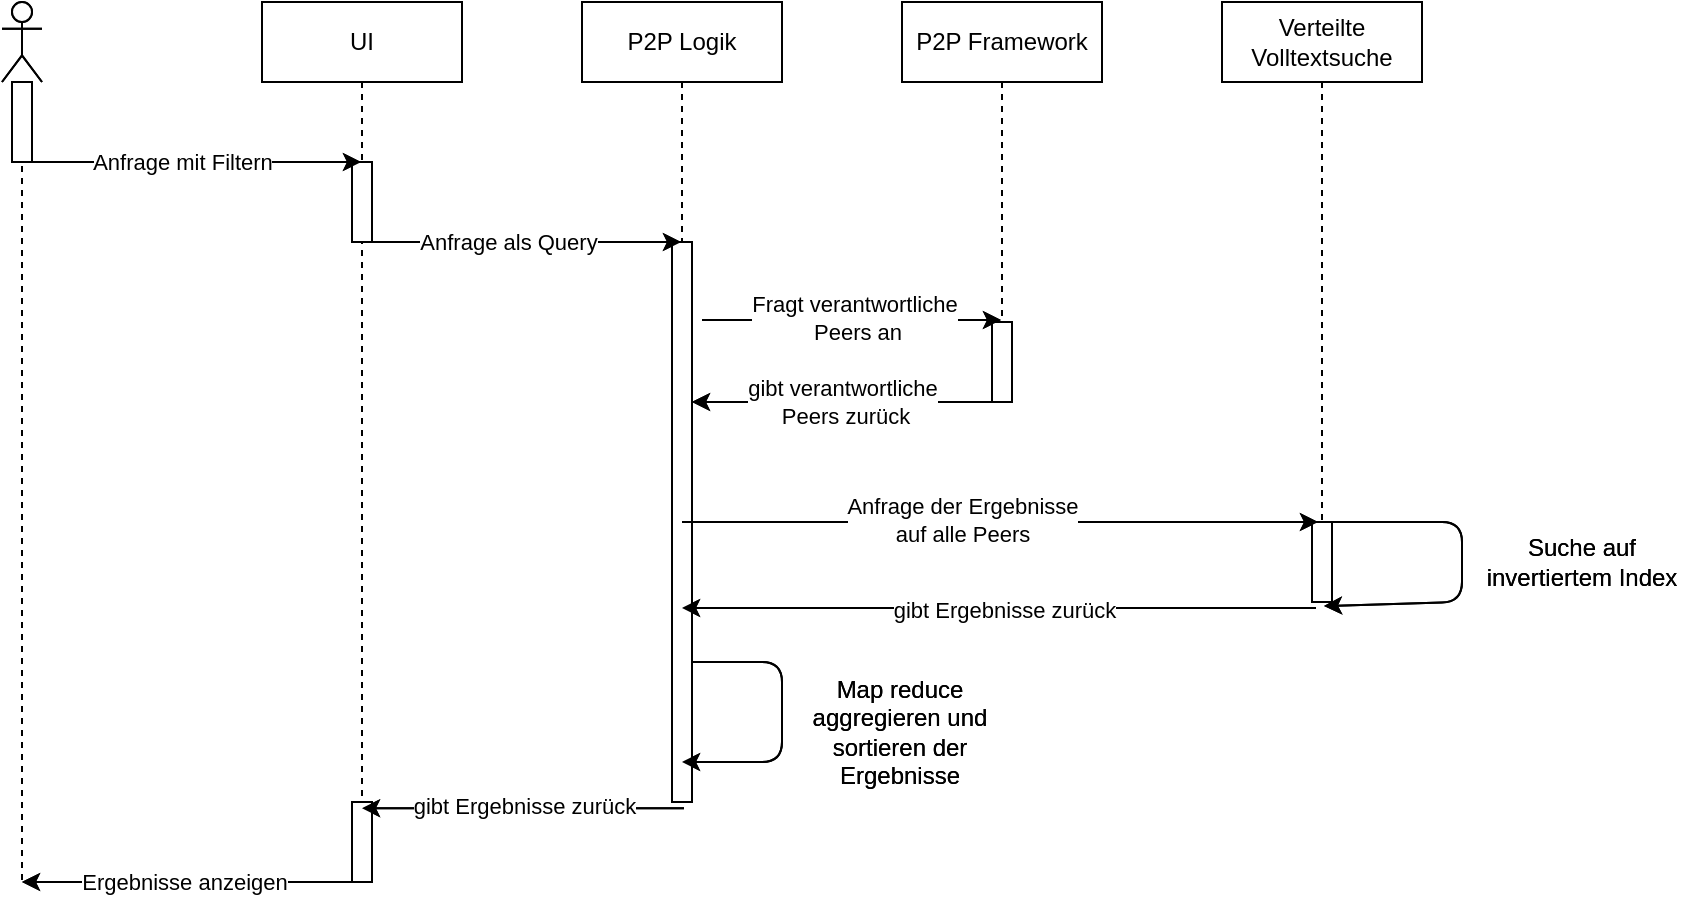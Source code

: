 <mxfile version="14.6.6" type="github">
  <diagram id="n43ftpo8LZHwObjhhmLp" name="Page-1">
    <mxGraphModel dx="1422" dy="762" grid="1" gridSize="10" guides="1" tooltips="1" connect="1" arrows="1" fold="1" page="1" pageScale="1" pageWidth="827" pageHeight="1169" math="0" shadow="0">
      <root>
        <mxCell id="0" />
        <mxCell id="1" parent="0" />
        <mxCell id="6v9MxklC4xXUhLUr_cnv-1" value="" style="shape=umlLifeline;participant=umlActor;perimeter=lifelinePerimeter;whiteSpace=wrap;html=1;container=1;collapsible=0;recursiveResize=0;verticalAlign=top;spacingTop=36;outlineConnect=0;" parent="1" vertex="1">
          <mxGeometry x="30" y="80" width="20" height="440" as="geometry" />
        </mxCell>
        <mxCell id="6v9MxklC4xXUhLUr_cnv-17" value="" style="html=1;points=[];perimeter=orthogonalPerimeter;" parent="6v9MxklC4xXUhLUr_cnv-1" vertex="1">
          <mxGeometry x="5" y="40" width="10" height="40" as="geometry" />
        </mxCell>
        <mxCell id="6v9MxklC4xXUhLUr_cnv-4" value="UI" style="shape=umlLifeline;perimeter=lifelinePerimeter;whiteSpace=wrap;html=1;container=1;collapsible=0;recursiveResize=0;outlineConnect=0;" parent="1" vertex="1">
          <mxGeometry x="160" y="80" width="100" height="440" as="geometry" />
        </mxCell>
        <mxCell id="6v9MxklC4xXUhLUr_cnv-11" value="" style="html=1;points=[];perimeter=orthogonalPerimeter;" parent="6v9MxklC4xXUhLUr_cnv-4" vertex="1">
          <mxGeometry x="45" y="80" width="10" height="40" as="geometry" />
        </mxCell>
        <mxCell id="6v9MxklC4xXUhLUr_cnv-35" value="" style="html=1;points=[];perimeter=orthogonalPerimeter;" parent="6v9MxklC4xXUhLUr_cnv-4" vertex="1">
          <mxGeometry x="45" y="400" width="10" height="40" as="geometry" />
        </mxCell>
        <mxCell id="6v9MxklC4xXUhLUr_cnv-5" value="P2P Logik" style="shape=umlLifeline;perimeter=lifelinePerimeter;whiteSpace=wrap;html=1;container=1;collapsible=0;recursiveResize=0;outlineConnect=0;" parent="1" vertex="1">
          <mxGeometry x="320" y="80" width="100" height="400" as="geometry" />
        </mxCell>
        <mxCell id="6v9MxklC4xXUhLUr_cnv-15" value="" style="html=1;points=[];perimeter=orthogonalPerimeter;" parent="6v9MxklC4xXUhLUr_cnv-5" vertex="1">
          <mxGeometry x="45" y="120" width="10" height="280" as="geometry" />
        </mxCell>
        <mxCell id="6v9MxklC4xXUhLUr_cnv-30" value="" style="endArrow=classic;html=1;" parent="6v9MxklC4xXUhLUr_cnv-5" source="6v9MxklC4xXUhLUr_cnv-15" target="6v9MxklC4xXUhLUr_cnv-5" edge="1">
          <mxGeometry width="50" height="50" relative="1" as="geometry">
            <mxPoint x="90" y="390" as="sourcePoint" />
            <mxPoint x="140" y="340" as="targetPoint" />
            <Array as="points">
              <mxPoint x="70" y="330" />
              <mxPoint x="100" y="330" />
              <mxPoint x="100" y="380" />
            </Array>
          </mxGeometry>
        </mxCell>
        <mxCell id="6v9MxklC4xXUhLUr_cnv-6" value="P2P Framework" style="shape=umlLifeline;perimeter=lifelinePerimeter;whiteSpace=wrap;html=1;container=1;collapsible=0;recursiveResize=0;outlineConnect=0;" parent="1" vertex="1">
          <mxGeometry x="480" y="80" width="100" height="200" as="geometry" />
        </mxCell>
        <mxCell id="6v9MxklC4xXUhLUr_cnv-18" value="" style="html=1;points=[];perimeter=orthogonalPerimeter;" parent="6v9MxklC4xXUhLUr_cnv-6" vertex="1">
          <mxGeometry x="45" y="160" width="10" height="40" as="geometry" />
        </mxCell>
        <mxCell id="6v9MxklC4xXUhLUr_cnv-7" value="" style="endArrow=classic;html=1;exitX=0.7;exitY=1;exitDx=0;exitDy=0;exitPerimeter=0;" parent="1" source="6v9MxklC4xXUhLUr_cnv-17" target="6v9MxklC4xXUhLUr_cnv-4" edge="1">
          <mxGeometry width="50" height="50" relative="1" as="geometry">
            <mxPoint x="60" y="160" as="sourcePoint" />
            <mxPoint x="440" y="370" as="targetPoint" />
          </mxGeometry>
        </mxCell>
        <mxCell id="6v9MxklC4xXUhLUr_cnv-13" value="Anfrage mit Filtern" style="edgeLabel;html=1;align=center;verticalAlign=middle;resizable=0;points=[];" parent="6v9MxklC4xXUhLUr_cnv-7" vertex="1" connectable="0">
          <mxGeometry x="-0.233" y="-1" relative="1" as="geometry">
            <mxPoint x="14" y="-1" as="offset" />
          </mxGeometry>
        </mxCell>
        <mxCell id="6v9MxklC4xXUhLUr_cnv-12" value="Verteilte&lt;br&gt;Volltextsuche" style="shape=umlLifeline;perimeter=lifelinePerimeter;whiteSpace=wrap;html=1;container=1;collapsible=0;recursiveResize=0;outlineConnect=0;" parent="1" vertex="1">
          <mxGeometry x="640" y="80" width="100" height="300" as="geometry" />
        </mxCell>
        <mxCell id="6v9MxklC4xXUhLUr_cnv-24" value="" style="html=1;points=[];perimeter=orthogonalPerimeter;" parent="6v9MxklC4xXUhLUr_cnv-12" vertex="1">
          <mxGeometry x="45" y="260" width="10" height="40" as="geometry" />
        </mxCell>
        <mxCell id="6v9MxklC4xXUhLUr_cnv-28" value="" style="endArrow=classic;html=1;entryX=0.6;entryY=1.05;entryDx=0;entryDy=0;entryPerimeter=0;" parent="6v9MxklC4xXUhLUr_cnv-12" source="6v9MxklC4xXUhLUr_cnv-12" target="6v9MxklC4xXUhLUr_cnv-24" edge="1">
          <mxGeometry width="50" height="50" relative="1" as="geometry">
            <mxPoint x="70" y="310" as="sourcePoint" />
            <mxPoint x="120" y="260" as="targetPoint" />
            <Array as="points">
              <mxPoint x="120" y="260" />
              <mxPoint x="120" y="300" />
            </Array>
          </mxGeometry>
        </mxCell>
        <mxCell id="6v9MxklC4xXUhLUr_cnv-14" value="" style="endArrow=classic;html=1;" parent="1" source="6v9MxklC4xXUhLUr_cnv-11" target="6v9MxklC4xXUhLUr_cnv-5" edge="1">
          <mxGeometry width="50" height="50" relative="1" as="geometry">
            <mxPoint x="230" y="200" as="sourcePoint" />
            <mxPoint x="320" y="250" as="targetPoint" />
            <Array as="points">
              <mxPoint x="290" y="200" />
            </Array>
          </mxGeometry>
        </mxCell>
        <mxCell id="6v9MxklC4xXUhLUr_cnv-16" value="Anfrage als Query" style="edgeLabel;html=1;align=center;verticalAlign=middle;resizable=0;points=[];" parent="6v9MxklC4xXUhLUr_cnv-14" vertex="1" connectable="0">
          <mxGeometry x="-0.26" relative="1" as="geometry">
            <mxPoint x="11" as="offset" />
          </mxGeometry>
        </mxCell>
        <mxCell id="6v9MxklC4xXUhLUr_cnv-19" value="" style="endArrow=classic;html=1;" parent="1" target="6v9MxklC4xXUhLUr_cnv-6" edge="1">
          <mxGeometry width="50" height="50" relative="1" as="geometry">
            <mxPoint x="380" y="239" as="sourcePoint" />
            <mxPoint x="440" y="370" as="targetPoint" />
          </mxGeometry>
        </mxCell>
        <mxCell id="6v9MxklC4xXUhLUr_cnv-20" value="Fragt verantwortliche&lt;br&gt;&amp;nbsp;Peers an" style="edgeLabel;html=1;align=center;verticalAlign=middle;resizable=0;points=[];" parent="6v9MxklC4xXUhLUr_cnv-19" vertex="1" connectable="0">
          <mxGeometry x="-0.147" y="-1" relative="1" as="geometry">
            <mxPoint x="12" y="-2" as="offset" />
          </mxGeometry>
        </mxCell>
        <mxCell id="6v9MxklC4xXUhLUr_cnv-21" value="" style="endArrow=classic;html=1;exitX=0.5;exitY=1;exitDx=0;exitDy=0;exitPerimeter=0;" parent="1" source="6v9MxklC4xXUhLUr_cnv-18" target="6v9MxklC4xXUhLUr_cnv-15" edge="1">
          <mxGeometry width="50" height="50" relative="1" as="geometry">
            <mxPoint x="420" y="390" as="sourcePoint" />
            <mxPoint x="470" y="340" as="targetPoint" />
          </mxGeometry>
        </mxCell>
        <mxCell id="6v9MxklC4xXUhLUr_cnv-22" value="gibt verantwortliche&lt;br&gt;&amp;nbsp;Peers zurück" style="edgeLabel;html=1;align=center;verticalAlign=middle;resizable=0;points=[];" parent="6v9MxklC4xXUhLUr_cnv-21" vertex="1" connectable="0">
          <mxGeometry x="0.252" y="-1" relative="1" as="geometry">
            <mxPoint x="17" y="1" as="offset" />
          </mxGeometry>
        </mxCell>
        <mxCell id="6v9MxklC4xXUhLUr_cnv-23" value="" style="endArrow=classic;html=1;entryX=0.3;entryY=0;entryDx=0;entryDy=0;entryPerimeter=0;" parent="1" source="6v9MxklC4xXUhLUr_cnv-5" target="6v9MxklC4xXUhLUr_cnv-24" edge="1">
          <mxGeometry width="50" height="50" relative="1" as="geometry">
            <mxPoint x="510" y="390" as="sourcePoint" />
            <mxPoint x="560" y="340" as="targetPoint" />
          </mxGeometry>
        </mxCell>
        <mxCell id="6v9MxklC4xXUhLUr_cnv-25" value="Anfrage der Ergebnisse&lt;br&gt;auf alle Peers" style="edgeLabel;html=1;align=center;verticalAlign=middle;resizable=0;points=[];" parent="6v9MxklC4xXUhLUr_cnv-23" vertex="1" connectable="0">
          <mxGeometry x="-0.118" y="1" relative="1" as="geometry">
            <mxPoint as="offset" />
          </mxGeometry>
        </mxCell>
        <mxCell id="6v9MxklC4xXUhLUr_cnv-26" value="" style="endArrow=classic;html=1;exitX=0.2;exitY=1.075;exitDx=0;exitDy=0;exitPerimeter=0;" parent="1" source="6v9MxklC4xXUhLUr_cnv-24" target="6v9MxklC4xXUhLUr_cnv-5" edge="1">
          <mxGeometry width="50" height="50" relative="1" as="geometry">
            <mxPoint x="610" y="440" as="sourcePoint" />
            <mxPoint x="660" y="390" as="targetPoint" />
          </mxGeometry>
        </mxCell>
        <mxCell id="6v9MxklC4xXUhLUr_cnv-27" value="gibt Ergebnisse zurück" style="edgeLabel;html=1;align=center;verticalAlign=middle;resizable=0;points=[];" parent="6v9MxklC4xXUhLUr_cnv-26" vertex="1" connectable="0">
          <mxGeometry x="0.222" y="1" relative="1" as="geometry">
            <mxPoint x="37" as="offset" />
          </mxGeometry>
        </mxCell>
        <mxCell id="6v9MxklC4xXUhLUr_cnv-29" value="Suche auf invertiertem Index" style="text;html=1;strokeColor=none;fillColor=none;align=center;verticalAlign=middle;whiteSpace=wrap;rounded=0;" parent="1" vertex="1">
          <mxGeometry x="770" y="330" width="100" height="60" as="geometry" />
        </mxCell>
        <mxCell id="6v9MxklC4xXUhLUr_cnv-31" value="Map reduce&lt;br&gt;aggregieren und sortieren der Ergebnisse" style="text;html=1;strokeColor=none;fillColor=none;align=center;verticalAlign=middle;whiteSpace=wrap;rounded=0;" parent="1" vertex="1">
          <mxGeometry x="414" y="410" width="130" height="70" as="geometry" />
        </mxCell>
        <mxCell id="6v9MxklC4xXUhLUr_cnv-32" value="" style="endArrow=classic;html=1;exitX=0.6;exitY=1.011;exitDx=0;exitDy=0;exitPerimeter=0;" parent="1" source="6v9MxklC4xXUhLUr_cnv-15" target="6v9MxklC4xXUhLUr_cnv-4" edge="1">
          <mxGeometry width="50" height="50" relative="1" as="geometry">
            <mxPoint x="410" y="550" as="sourcePoint" />
            <mxPoint x="460" y="500" as="targetPoint" />
          </mxGeometry>
        </mxCell>
        <mxCell id="6v9MxklC4xXUhLUr_cnv-33" value="gibt Ergebnisse zurück" style="edgeLabel;html=1;align=center;verticalAlign=middle;resizable=0;points=[];" parent="6v9MxklC4xXUhLUr_cnv-32" vertex="1" connectable="0">
          <mxGeometry x="0.276" y="-2" relative="1" as="geometry">
            <mxPoint x="22" y="1" as="offset" />
          </mxGeometry>
        </mxCell>
        <mxCell id="6v9MxklC4xXUhLUr_cnv-34" value="" style="endArrow=classic;html=1;" parent="1" target="6v9MxklC4xXUhLUr_cnv-1" edge="1">
          <mxGeometry width="50" height="50" relative="1" as="geometry">
            <mxPoint x="209" y="520" as="sourcePoint" />
            <mxPoint x="260" y="560" as="targetPoint" />
          </mxGeometry>
        </mxCell>
        <mxCell id="6v9MxklC4xXUhLUr_cnv-36" value="Ergebnisse anzeigen" style="edgeLabel;html=1;align=center;verticalAlign=middle;resizable=0;points=[];" parent="6v9MxklC4xXUhLUr_cnv-34" vertex="1" connectable="0">
          <mxGeometry x="0.168" y="2" relative="1" as="geometry">
            <mxPoint x="10" y="-2" as="offset" />
          </mxGeometry>
        </mxCell>
        <mxCell id="l81JvH45LQJKIiB7d4WU-1" value="" style="shape=umlLifeline;participant=umlActor;perimeter=lifelinePerimeter;whiteSpace=wrap;html=1;container=1;collapsible=0;recursiveResize=0;verticalAlign=top;spacingTop=36;outlineConnect=0;" vertex="1" parent="1">
          <mxGeometry x="30" y="80" width="20" height="440" as="geometry" />
        </mxCell>
        <mxCell id="l81JvH45LQJKIiB7d4WU-2" value="" style="html=1;points=[];perimeter=orthogonalPerimeter;" vertex="1" parent="l81JvH45LQJKIiB7d4WU-1">
          <mxGeometry x="5" y="40" width="10" height="40" as="geometry" />
        </mxCell>
        <mxCell id="l81JvH45LQJKIiB7d4WU-3" value="UI" style="shape=umlLifeline;perimeter=lifelinePerimeter;whiteSpace=wrap;html=1;container=1;collapsible=0;recursiveResize=0;outlineConnect=0;" vertex="1" parent="1">
          <mxGeometry x="160" y="80" width="100" height="440" as="geometry" />
        </mxCell>
        <mxCell id="l81JvH45LQJKIiB7d4WU-4" value="" style="html=1;points=[];perimeter=orthogonalPerimeter;" vertex="1" parent="l81JvH45LQJKIiB7d4WU-3">
          <mxGeometry x="45" y="80" width="10" height="40" as="geometry" />
        </mxCell>
        <mxCell id="l81JvH45LQJKIiB7d4WU-5" value="" style="html=1;points=[];perimeter=orthogonalPerimeter;" vertex="1" parent="l81JvH45LQJKIiB7d4WU-3">
          <mxGeometry x="45" y="400" width="10" height="40" as="geometry" />
        </mxCell>
        <mxCell id="l81JvH45LQJKIiB7d4WU-6" value="P2P Logik" style="shape=umlLifeline;perimeter=lifelinePerimeter;whiteSpace=wrap;html=1;container=1;collapsible=0;recursiveResize=0;outlineConnect=0;" vertex="1" parent="1">
          <mxGeometry x="320" y="80" width="100" height="400" as="geometry" />
        </mxCell>
        <mxCell id="l81JvH45LQJKIiB7d4WU-7" value="" style="html=1;points=[];perimeter=orthogonalPerimeter;" vertex="1" parent="l81JvH45LQJKIiB7d4WU-6">
          <mxGeometry x="45" y="120" width="10" height="280" as="geometry" />
        </mxCell>
        <mxCell id="l81JvH45LQJKIiB7d4WU-8" value="" style="endArrow=classic;html=1;" edge="1" parent="l81JvH45LQJKIiB7d4WU-6" source="l81JvH45LQJKIiB7d4WU-7" target="l81JvH45LQJKIiB7d4WU-6">
          <mxGeometry width="50" height="50" relative="1" as="geometry">
            <mxPoint x="90" y="390" as="sourcePoint" />
            <mxPoint x="140" y="340" as="targetPoint" />
            <Array as="points">
              <mxPoint x="70" y="330" />
              <mxPoint x="100" y="330" />
              <mxPoint x="100" y="380" />
            </Array>
          </mxGeometry>
        </mxCell>
        <mxCell id="l81JvH45LQJKIiB7d4WU-9" value="P2P Framework" style="shape=umlLifeline;perimeter=lifelinePerimeter;whiteSpace=wrap;html=1;container=1;collapsible=0;recursiveResize=0;outlineConnect=0;" vertex="1" parent="1">
          <mxGeometry x="480" y="80" width="100" height="200" as="geometry" />
        </mxCell>
        <mxCell id="l81JvH45LQJKIiB7d4WU-10" value="" style="html=1;points=[];perimeter=orthogonalPerimeter;" vertex="1" parent="l81JvH45LQJKIiB7d4WU-9">
          <mxGeometry x="45" y="160" width="10" height="40" as="geometry" />
        </mxCell>
        <mxCell id="l81JvH45LQJKIiB7d4WU-11" value="" style="endArrow=classic;html=1;exitX=0.7;exitY=1;exitDx=0;exitDy=0;exitPerimeter=0;" edge="1" parent="1" source="l81JvH45LQJKIiB7d4WU-2" target="l81JvH45LQJKIiB7d4WU-3">
          <mxGeometry width="50" height="50" relative="1" as="geometry">
            <mxPoint x="60" y="160" as="sourcePoint" />
            <mxPoint x="440" y="370" as="targetPoint" />
          </mxGeometry>
        </mxCell>
        <mxCell id="l81JvH45LQJKIiB7d4WU-12" value="Anfrage mit Filtern" style="edgeLabel;html=1;align=center;verticalAlign=middle;resizable=0;points=[];" vertex="1" connectable="0" parent="l81JvH45LQJKIiB7d4WU-11">
          <mxGeometry x="-0.233" y="-1" relative="1" as="geometry">
            <mxPoint x="14" y="-1" as="offset" />
          </mxGeometry>
        </mxCell>
        <mxCell id="l81JvH45LQJKIiB7d4WU-13" value="Verteilte&lt;br&gt;Volltextsuche" style="shape=umlLifeline;perimeter=lifelinePerimeter;whiteSpace=wrap;html=1;container=1;collapsible=0;recursiveResize=0;outlineConnect=0;" vertex="1" parent="1">
          <mxGeometry x="640" y="80" width="100" height="300" as="geometry" />
        </mxCell>
        <mxCell id="l81JvH45LQJKIiB7d4WU-14" value="" style="html=1;points=[];perimeter=orthogonalPerimeter;" vertex="1" parent="l81JvH45LQJKIiB7d4WU-13">
          <mxGeometry x="45" y="260" width="10" height="40" as="geometry" />
        </mxCell>
        <mxCell id="l81JvH45LQJKIiB7d4WU-15" value="" style="endArrow=classic;html=1;entryX=0.6;entryY=1.05;entryDx=0;entryDy=0;entryPerimeter=0;" edge="1" parent="l81JvH45LQJKIiB7d4WU-13" source="l81JvH45LQJKIiB7d4WU-13" target="l81JvH45LQJKIiB7d4WU-14">
          <mxGeometry width="50" height="50" relative="1" as="geometry">
            <mxPoint x="70" y="310" as="sourcePoint" />
            <mxPoint x="120" y="260" as="targetPoint" />
            <Array as="points">
              <mxPoint x="120" y="260" />
              <mxPoint x="120" y="300" />
            </Array>
          </mxGeometry>
        </mxCell>
        <mxCell id="l81JvH45LQJKIiB7d4WU-16" value="" style="endArrow=classic;html=1;" edge="1" parent="1" source="l81JvH45LQJKIiB7d4WU-4" target="l81JvH45LQJKIiB7d4WU-6">
          <mxGeometry width="50" height="50" relative="1" as="geometry">
            <mxPoint x="230" y="200" as="sourcePoint" />
            <mxPoint x="320" y="250" as="targetPoint" />
            <Array as="points">
              <mxPoint x="290" y="200" />
            </Array>
          </mxGeometry>
        </mxCell>
        <mxCell id="l81JvH45LQJKIiB7d4WU-17" value="Anfrage als Query" style="edgeLabel;html=1;align=center;verticalAlign=middle;resizable=0;points=[];" vertex="1" connectable="0" parent="l81JvH45LQJKIiB7d4WU-16">
          <mxGeometry x="-0.26" relative="1" as="geometry">
            <mxPoint x="11" as="offset" />
          </mxGeometry>
        </mxCell>
        <mxCell id="l81JvH45LQJKIiB7d4WU-18" value="" style="endArrow=classic;html=1;" edge="1" parent="1" target="l81JvH45LQJKIiB7d4WU-9">
          <mxGeometry width="50" height="50" relative="1" as="geometry">
            <mxPoint x="380" y="239" as="sourcePoint" />
            <mxPoint x="440" y="370" as="targetPoint" />
          </mxGeometry>
        </mxCell>
        <mxCell id="l81JvH45LQJKIiB7d4WU-19" value="Fragt verantwortliche&lt;br&gt;&amp;nbsp;Peers an" style="edgeLabel;html=1;align=center;verticalAlign=middle;resizable=0;points=[];" vertex="1" connectable="0" parent="l81JvH45LQJKIiB7d4WU-18">
          <mxGeometry x="-0.147" y="-1" relative="1" as="geometry">
            <mxPoint x="12" y="-2" as="offset" />
          </mxGeometry>
        </mxCell>
        <mxCell id="l81JvH45LQJKIiB7d4WU-20" value="" style="endArrow=classic;html=1;exitX=0.5;exitY=1;exitDx=0;exitDy=0;exitPerimeter=0;" edge="1" parent="1" source="l81JvH45LQJKIiB7d4WU-10" target="l81JvH45LQJKIiB7d4WU-7">
          <mxGeometry width="50" height="50" relative="1" as="geometry">
            <mxPoint x="420" y="390" as="sourcePoint" />
            <mxPoint x="470" y="340" as="targetPoint" />
          </mxGeometry>
        </mxCell>
        <mxCell id="l81JvH45LQJKIiB7d4WU-21" value="gibt verantwortliche&lt;br&gt;&amp;nbsp;Peers zurück" style="edgeLabel;html=1;align=center;verticalAlign=middle;resizable=0;points=[];" vertex="1" connectable="0" parent="l81JvH45LQJKIiB7d4WU-20">
          <mxGeometry x="0.252" y="-1" relative="1" as="geometry">
            <mxPoint x="17" y="1" as="offset" />
          </mxGeometry>
        </mxCell>
        <mxCell id="l81JvH45LQJKIiB7d4WU-22" value="" style="endArrow=classic;html=1;entryX=0.3;entryY=0;entryDx=0;entryDy=0;entryPerimeter=0;" edge="1" parent="1" source="l81JvH45LQJKIiB7d4WU-6" target="l81JvH45LQJKIiB7d4WU-14">
          <mxGeometry width="50" height="50" relative="1" as="geometry">
            <mxPoint x="510" y="390" as="sourcePoint" />
            <mxPoint x="560" y="340" as="targetPoint" />
          </mxGeometry>
        </mxCell>
        <mxCell id="l81JvH45LQJKIiB7d4WU-23" value="Anfrage der Ergebnisse&lt;br&gt;auf alle Peers" style="edgeLabel;html=1;align=center;verticalAlign=middle;resizable=0;points=[];" vertex="1" connectable="0" parent="l81JvH45LQJKIiB7d4WU-22">
          <mxGeometry x="-0.118" y="1" relative="1" as="geometry">
            <mxPoint as="offset" />
          </mxGeometry>
        </mxCell>
        <mxCell id="l81JvH45LQJKIiB7d4WU-24" value="" style="endArrow=classic;html=1;exitX=0.2;exitY=1.075;exitDx=0;exitDy=0;exitPerimeter=0;" edge="1" parent="1" source="l81JvH45LQJKIiB7d4WU-14" target="l81JvH45LQJKIiB7d4WU-6">
          <mxGeometry width="50" height="50" relative="1" as="geometry">
            <mxPoint x="610" y="440" as="sourcePoint" />
            <mxPoint x="660" y="390" as="targetPoint" />
          </mxGeometry>
        </mxCell>
        <mxCell id="l81JvH45LQJKIiB7d4WU-25" value="gibt Ergebnisse zurück" style="edgeLabel;html=1;align=center;verticalAlign=middle;resizable=0;points=[];" vertex="1" connectable="0" parent="l81JvH45LQJKIiB7d4WU-24">
          <mxGeometry x="0.222" y="1" relative="1" as="geometry">
            <mxPoint x="37" as="offset" />
          </mxGeometry>
        </mxCell>
        <mxCell id="l81JvH45LQJKIiB7d4WU-26" value="Suche auf invertiertem Index" style="text;html=1;strokeColor=none;fillColor=none;align=center;verticalAlign=middle;whiteSpace=wrap;rounded=0;" vertex="1" parent="1">
          <mxGeometry x="770" y="330" width="100" height="60" as="geometry" />
        </mxCell>
        <mxCell id="l81JvH45LQJKIiB7d4WU-27" value="Map reduce&lt;br&gt;aggregieren und sortieren der Ergebnisse" style="text;html=1;strokeColor=none;fillColor=none;align=center;verticalAlign=middle;whiteSpace=wrap;rounded=0;" vertex="1" parent="1">
          <mxGeometry x="414" y="410" width="130" height="70" as="geometry" />
        </mxCell>
        <mxCell id="l81JvH45LQJKIiB7d4WU-28" value="" style="endArrow=classic;html=1;exitX=0.6;exitY=1.011;exitDx=0;exitDy=0;exitPerimeter=0;" edge="1" parent="1" source="l81JvH45LQJKIiB7d4WU-7" target="l81JvH45LQJKIiB7d4WU-3">
          <mxGeometry width="50" height="50" relative="1" as="geometry">
            <mxPoint x="410" y="550" as="sourcePoint" />
            <mxPoint x="460" y="500" as="targetPoint" />
          </mxGeometry>
        </mxCell>
        <mxCell id="l81JvH45LQJKIiB7d4WU-29" value="gibt Ergebnisse zurück" style="edgeLabel;html=1;align=center;verticalAlign=middle;resizable=0;points=[];" vertex="1" connectable="0" parent="l81JvH45LQJKIiB7d4WU-28">
          <mxGeometry x="0.276" y="-2" relative="1" as="geometry">
            <mxPoint x="22" y="1" as="offset" />
          </mxGeometry>
        </mxCell>
        <mxCell id="l81JvH45LQJKIiB7d4WU-30" value="" style="endArrow=classic;html=1;" edge="1" parent="1" target="l81JvH45LQJKIiB7d4WU-1">
          <mxGeometry width="50" height="50" relative="1" as="geometry">
            <mxPoint x="209" y="520" as="sourcePoint" />
            <mxPoint x="260" y="560" as="targetPoint" />
          </mxGeometry>
        </mxCell>
        <mxCell id="l81JvH45LQJKIiB7d4WU-31" value="Ergebnisse anzeigen" style="edgeLabel;html=1;align=center;verticalAlign=middle;resizable=0;points=[];" vertex="1" connectable="0" parent="l81JvH45LQJKIiB7d4WU-30">
          <mxGeometry x="0.168" y="2" relative="1" as="geometry">
            <mxPoint x="10" y="-2" as="offset" />
          </mxGeometry>
        </mxCell>
      </root>
    </mxGraphModel>
  </diagram>
</mxfile>
